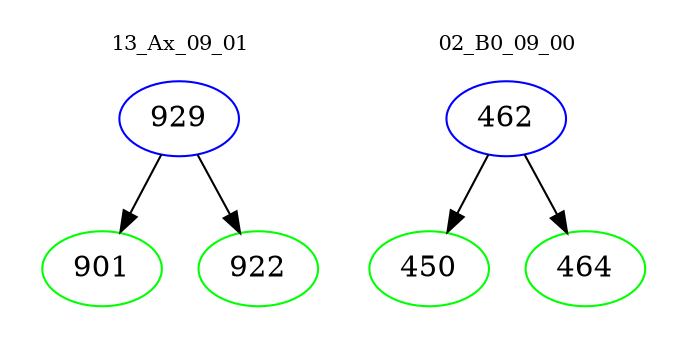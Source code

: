 digraph{
subgraph cluster_0 {
color = white
label = "13_Ax_09_01";
fontsize=10;
T0_929 [label="929", color="blue"]
T0_929 -> T0_901 [color="black"]
T0_901 [label="901", color="green"]
T0_929 -> T0_922 [color="black"]
T0_922 [label="922", color="green"]
}
subgraph cluster_1 {
color = white
label = "02_B0_09_00";
fontsize=10;
T1_462 [label="462", color="blue"]
T1_462 -> T1_450 [color="black"]
T1_450 [label="450", color="green"]
T1_462 -> T1_464 [color="black"]
T1_464 [label="464", color="green"]
}
}
